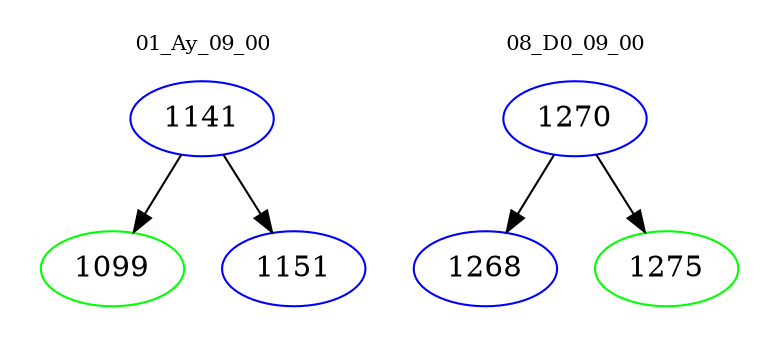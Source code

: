digraph{
subgraph cluster_0 {
color = white
label = "01_Ay_09_00";
fontsize=10;
T0_1141 [label="1141", color="blue"]
T0_1141 -> T0_1099 [color="black"]
T0_1099 [label="1099", color="green"]
T0_1141 -> T0_1151 [color="black"]
T0_1151 [label="1151", color="blue"]
}
subgraph cluster_1 {
color = white
label = "08_D0_09_00";
fontsize=10;
T1_1270 [label="1270", color="blue"]
T1_1270 -> T1_1268 [color="black"]
T1_1268 [label="1268", color="blue"]
T1_1270 -> T1_1275 [color="black"]
T1_1275 [label="1275", color="green"]
}
}
